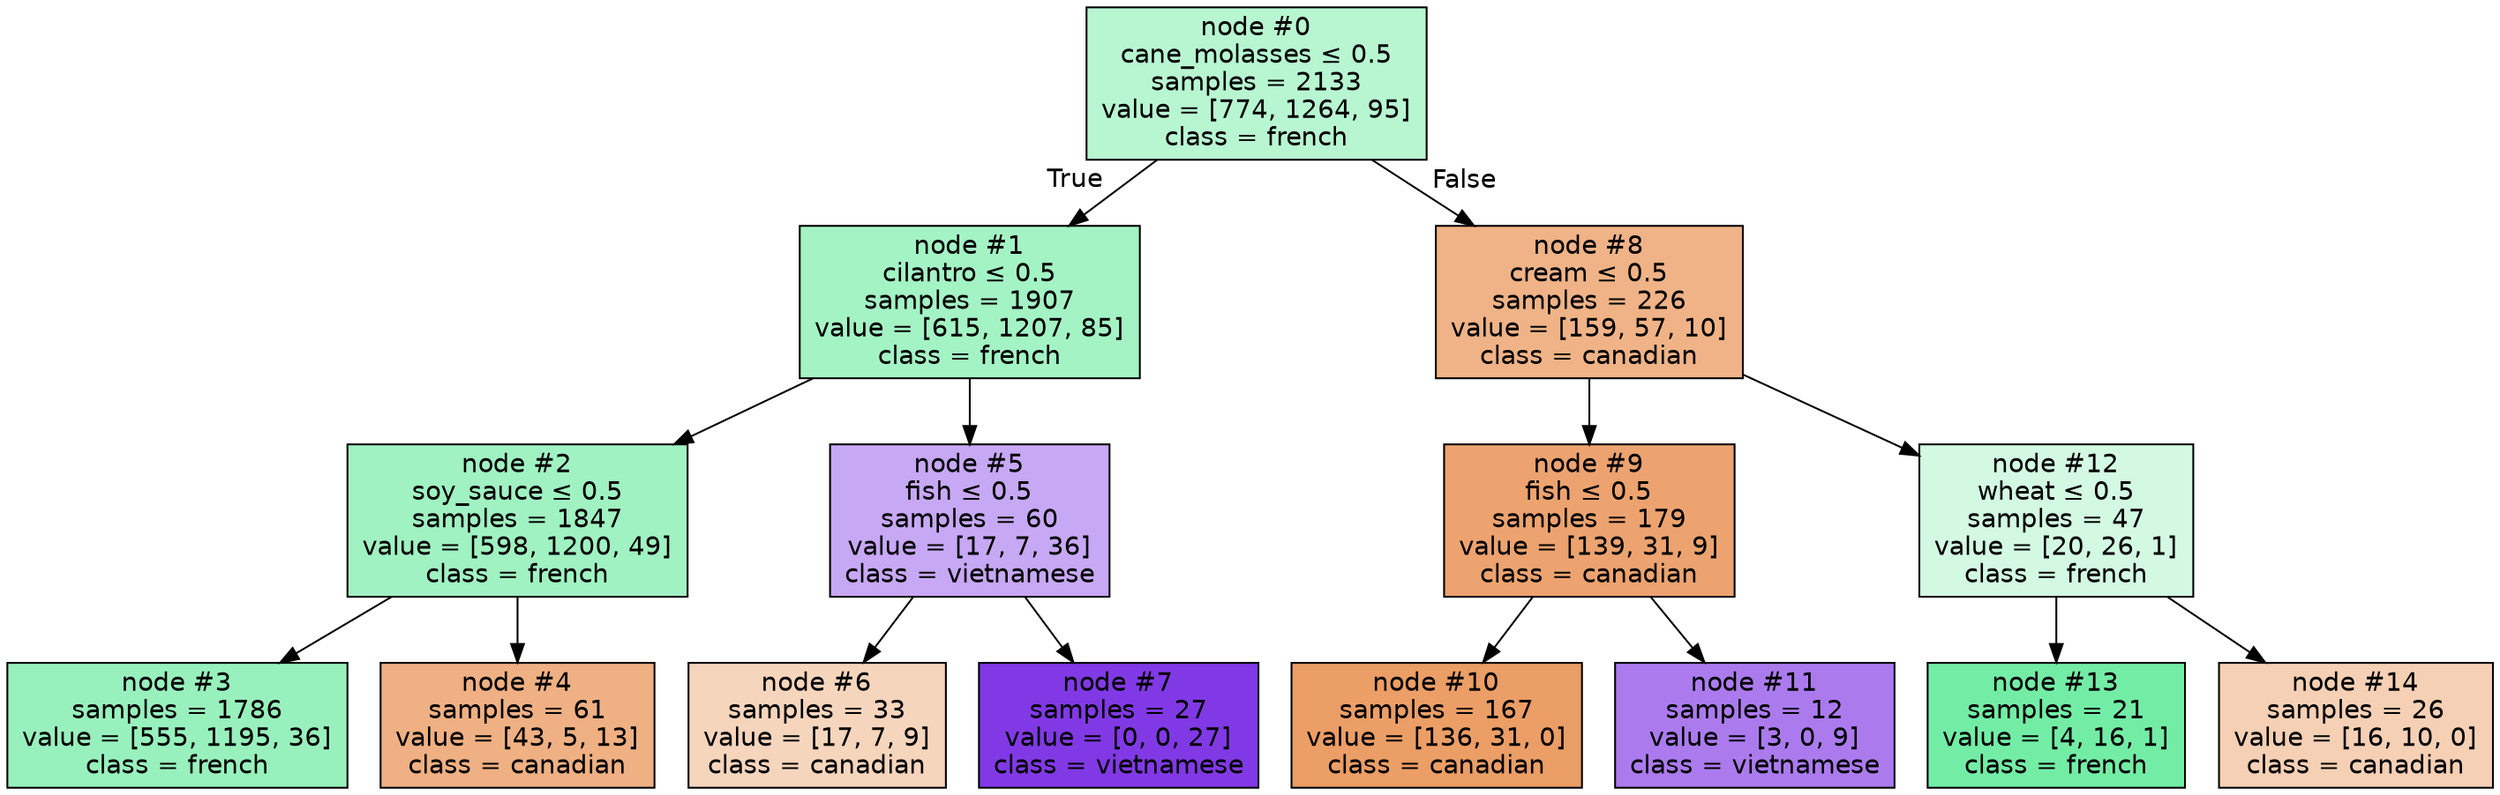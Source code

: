 digraph Tree {
node [shape=box, style="filled", color="black", fontname="helvetica"] ;
edge [fontname="helvetica"] ;
0 [label=<node &#35;0<br/>cane_molasses &le; 0.5<br/>samples = 2133<br/>value = [774, 1264, 95]<br/>class = french>, fillcolor="#b8f6d2"] ;
1 [label=<node &#35;1<br/>cilantro &le; 0.5<br/>samples = 1907<br/>value = [615, 1207, 85]<br/>class = french>, fillcolor="#a4f3c5"] ;
0 -> 1 [labeldistance=2.5, labelangle=45, headlabel="True"] ;
2 [label=<node &#35;2<br/>soy_sauce &le; 0.5<br/>samples = 1847<br/>value = [598, 1200, 49]<br/>class = french>, fillcolor="#a0f2c2"] ;
1 -> 2 ;
3 [label=<node &#35;3<br/>samples = 1786<br/>value = [555, 1195, 36]<br/>class = french>, fillcolor="#98f1bd"] ;
2 -> 3 ;
4 [label=<node &#35;4<br/>samples = 61<br/>value = [43, 5, 13]<br/>class = canadian>, fillcolor="#efb083"] ;
2 -> 4 ;
5 [label=<node &#35;5<br/>fish &le; 0.5<br/>samples = 60<br/>value = [17, 7, 36]<br/>class = vietnamese>, fillcolor="#c7a8f4"] ;
1 -> 5 ;
6 [label=<node &#35;6<br/>samples = 33<br/>value = [17, 7, 9]<br/>class = canadian>, fillcolor="#f6d5bd"] ;
5 -> 6 ;
7 [label=<node &#35;7<br/>samples = 27<br/>value = [0, 0, 27]<br/>class = vietnamese>, fillcolor="#8139e5"] ;
5 -> 7 ;
8 [label=<node &#35;8<br/>cream &le; 0.5<br/>samples = 226<br/>value = [159, 57, 10]<br/>class = canadian>, fillcolor="#efb387"] ;
0 -> 8 [labeldistance=2.5, labelangle=-45, headlabel="False"] ;
9 [label=<node &#35;9<br/>fish &le; 0.5<br/>samples = 179<br/>value = [139, 31, 9]<br/>class = canadian>, fillcolor="#eca36f"] ;
8 -> 9 ;
10 [label=<node &#35;10<br/>samples = 167<br/>value = [136, 31, 0]<br/>class = canadian>, fillcolor="#eb9e66"] ;
9 -> 10 ;
11 [label=<node &#35;11<br/>samples = 12<br/>value = [3, 0, 9]<br/>class = vietnamese>, fillcolor="#ab7bee"] ;
9 -> 11 ;
12 [label=<node &#35;12<br/>wheat &le; 0.5<br/>samples = 47<br/>value = [20, 26, 1]<br/>class = french>, fillcolor="#d3f9e3"] ;
8 -> 12 ;
13 [label=<node &#35;13<br/>samples = 21<br/>value = [4, 16, 1]<br/>class = french>, fillcolor="#73eda6"] ;
12 -> 13 ;
14 [label=<node &#35;14<br/>samples = 26<br/>value = [16, 10, 0]<br/>class = canadian>, fillcolor="#f5d0b5"] ;
12 -> 14 ;
}